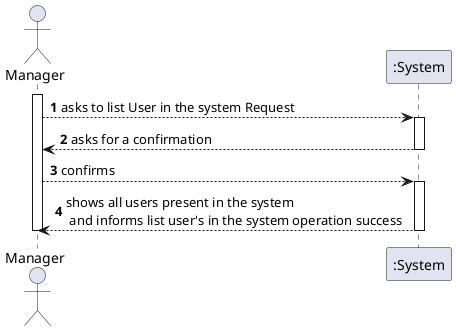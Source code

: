 @startuml
'https://plantuml.com/sequence-diagram
autonumber

actor Manager as Man

activate Man
Man--> ":System" : asks to list User in the system Request
activate ":System"
":System" --> Man : asks for a confirmation
deactivate ":System"

Man----> ":System" : confirms

activate ":System"
":System"-->Man : shows all users present in the system \n and informs list user's in the system operation success
deactivate ":System"


deactivate Man
@enduml